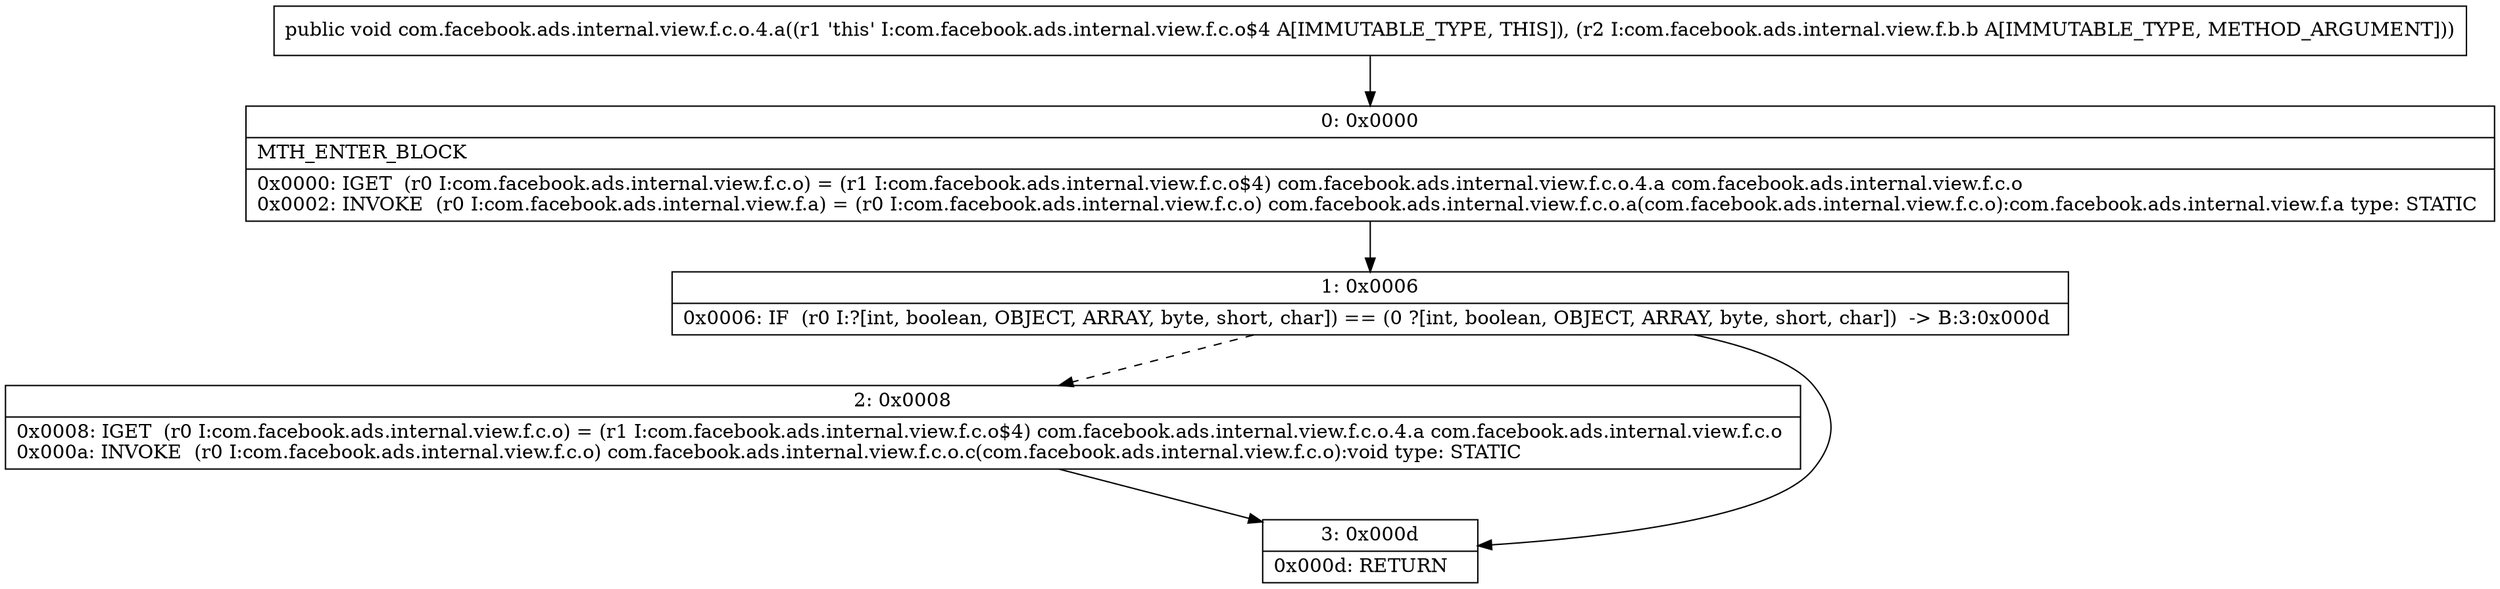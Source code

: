 digraph "CFG forcom.facebook.ads.internal.view.f.c.o.4.a(Lcom\/facebook\/ads\/internal\/view\/f\/b\/b;)V" {
Node_0 [shape=record,label="{0\:\ 0x0000|MTH_ENTER_BLOCK\l|0x0000: IGET  (r0 I:com.facebook.ads.internal.view.f.c.o) = (r1 I:com.facebook.ads.internal.view.f.c.o$4) com.facebook.ads.internal.view.f.c.o.4.a com.facebook.ads.internal.view.f.c.o \l0x0002: INVOKE  (r0 I:com.facebook.ads.internal.view.f.a) = (r0 I:com.facebook.ads.internal.view.f.c.o) com.facebook.ads.internal.view.f.c.o.a(com.facebook.ads.internal.view.f.c.o):com.facebook.ads.internal.view.f.a type: STATIC \l}"];
Node_1 [shape=record,label="{1\:\ 0x0006|0x0006: IF  (r0 I:?[int, boolean, OBJECT, ARRAY, byte, short, char]) == (0 ?[int, boolean, OBJECT, ARRAY, byte, short, char])  \-\> B:3:0x000d \l}"];
Node_2 [shape=record,label="{2\:\ 0x0008|0x0008: IGET  (r0 I:com.facebook.ads.internal.view.f.c.o) = (r1 I:com.facebook.ads.internal.view.f.c.o$4) com.facebook.ads.internal.view.f.c.o.4.a com.facebook.ads.internal.view.f.c.o \l0x000a: INVOKE  (r0 I:com.facebook.ads.internal.view.f.c.o) com.facebook.ads.internal.view.f.c.o.c(com.facebook.ads.internal.view.f.c.o):void type: STATIC \l}"];
Node_3 [shape=record,label="{3\:\ 0x000d|0x000d: RETURN   \l}"];
MethodNode[shape=record,label="{public void com.facebook.ads.internal.view.f.c.o.4.a((r1 'this' I:com.facebook.ads.internal.view.f.c.o$4 A[IMMUTABLE_TYPE, THIS]), (r2 I:com.facebook.ads.internal.view.f.b.b A[IMMUTABLE_TYPE, METHOD_ARGUMENT])) }"];
MethodNode -> Node_0;
Node_0 -> Node_1;
Node_1 -> Node_2[style=dashed];
Node_1 -> Node_3;
Node_2 -> Node_3;
}

